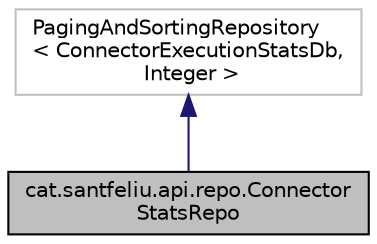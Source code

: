 digraph "cat.santfeliu.api.repo.ConnectorStatsRepo"
{
 // LATEX_PDF_SIZE
  edge [fontname="Helvetica",fontsize="10",labelfontname="Helvetica",labelfontsize="10"];
  node [fontname="Helvetica",fontsize="10",shape=record];
  Node1 [label="cat.santfeliu.api.repo.Connector\lStatsRepo",height=0.2,width=0.4,color="black", fillcolor="grey75", style="filled", fontcolor="black",tooltip=" "];
  Node2 -> Node1 [dir="back",color="midnightblue",fontsize="10",style="solid"];
  Node2 [label="PagingAndSortingRepository\l\< ConnectorExecutionStatsDb,\l Integer \>",height=0.2,width=0.4,color="grey75", fillcolor="white", style="filled",tooltip=" "];
}
